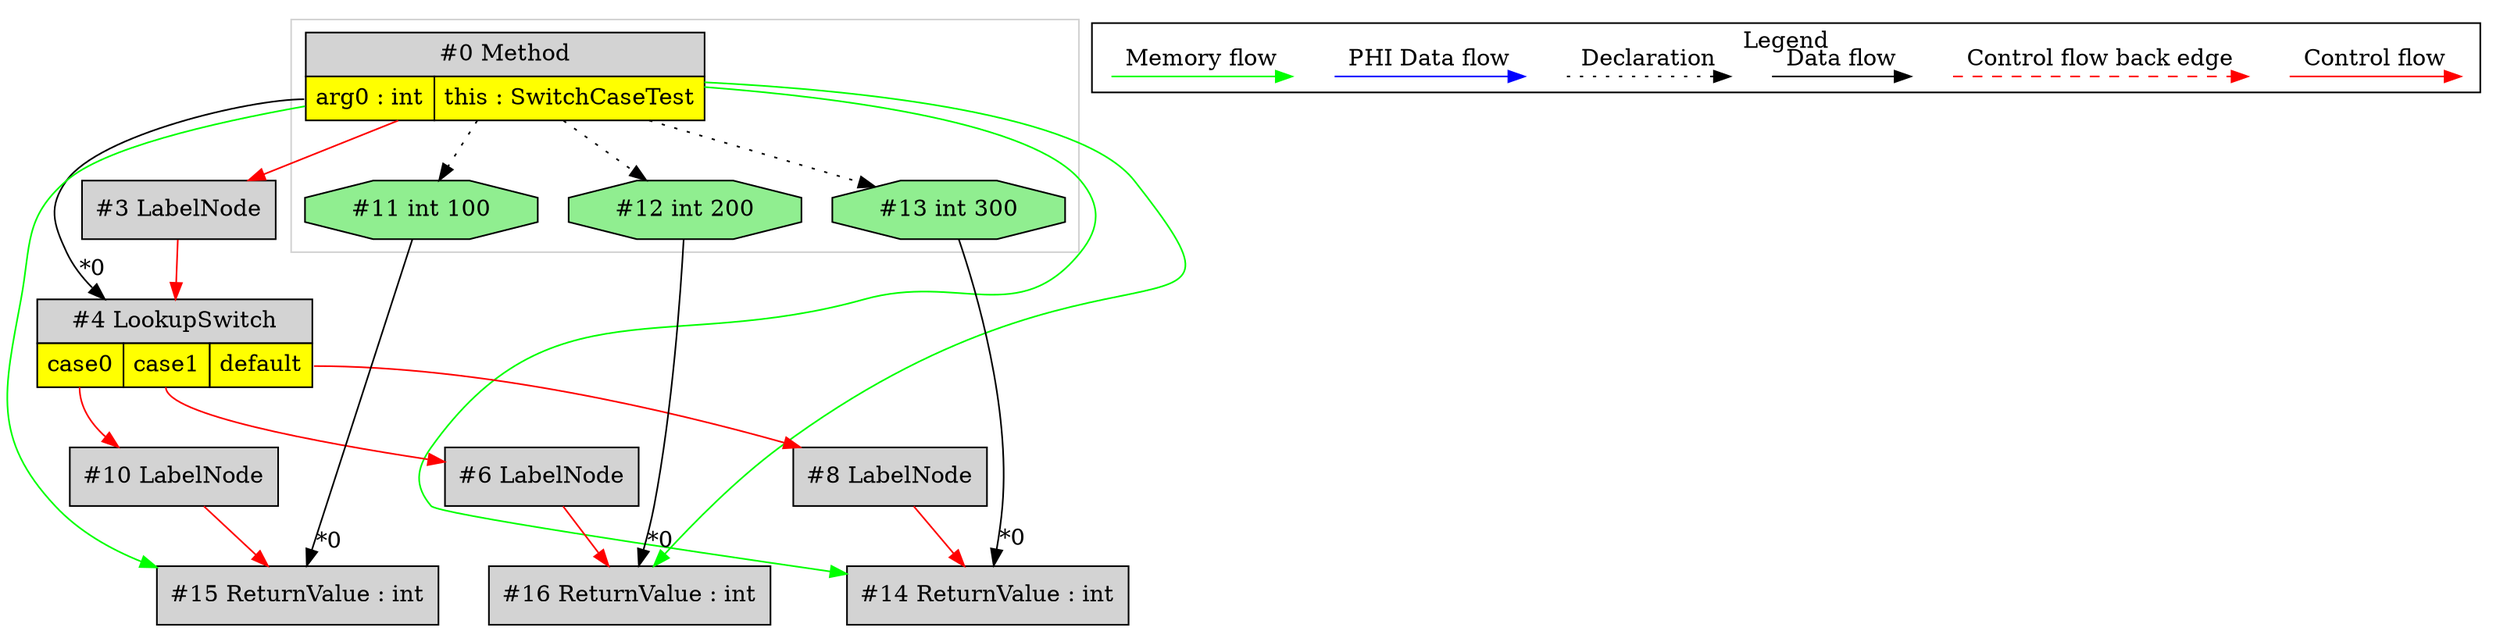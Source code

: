 digraph {
 ordering="in";
 node0[margin="0", label=<<table border="0" cellborder="1" cellspacing="0" cellpadding="5"><tr><td colspan="2">#0 Method</td></tr><tr><td port="prj1" bgcolor="yellow">arg0 : int</td><td port="prj2" bgcolor="yellow">this : SwitchCaseTest</td></tr></table>>,shape=none, fillcolor=lightgrey, style=filled];
 node3[label="#3 LabelNode",shape=box, fillcolor=lightgrey, style=filled];
 node0 -> node3[labeldistance=2, color=red, fontcolor=red];
 node4[margin="0", label=<<table border="0" cellborder="1" cellspacing="0" cellpadding="5"><tr><td colspan="3">#4 LookupSwitch</td></tr><tr><td port="prj9" bgcolor="yellow">case0</td><td port="prj5" bgcolor="yellow">case1</td><td port="prj7" bgcolor="yellow">default</td></tr></table>>,shape=none, fillcolor=lightgrey, style=filled];
 node0:prj1 -> node4[headlabel="*0", labeldistance=2];
 node3 -> node4[labeldistance=2, color=red, fontcolor=red];
 node10[label="#10 LabelNode",shape=box, fillcolor=lightgrey, style=filled];
 node4:prj9 -> node10[labeldistance=2, color=red, fontcolor=red];
 node15[label="#15 ReturnValue : int",shape=box, fillcolor=lightgrey, style=filled];
 node11 -> node15[headlabel="*0", labeldistance=2];
 node10 -> node15[labeldistance=2, color=red, fontcolor=red];
 node0 -> node15[labeldistance=2, color=green, constraint=false];
 node11[label="#11 int 100",shape=octagon, fillcolor=lightgreen, style=filled];
 node0 -> node11[style=dotted];
 node8[label="#8 LabelNode",shape=box, fillcolor=lightgrey, style=filled];
 node4:prj7 -> node8[labeldistance=2, color=red, fontcolor=red];
 node14[label="#14 ReturnValue : int",shape=box, fillcolor=lightgrey, style=filled];
 node13 -> node14[headlabel="*0", labeldistance=2];
 node8 -> node14[labeldistance=2, color=red, fontcolor=red];
 node0 -> node14[labeldistance=2, color=green, constraint=false];
 node13[label="#13 int 300",shape=octagon, fillcolor=lightgreen, style=filled];
 node0 -> node13[style=dotted];
 node6[label="#6 LabelNode",shape=box, fillcolor=lightgrey, style=filled];
 node4:prj5 -> node6[labeldistance=2, color=red, fontcolor=red];
 node16[label="#16 ReturnValue : int",shape=box, fillcolor=lightgrey, style=filled];
 node12 -> node16[headlabel="*0", labeldistance=2];
 node6 -> node16[labeldistance=2, color=red, fontcolor=red];
 node0 -> node16[labeldistance=2, color=green, constraint=false];
 node12[label="#12 int 200",shape=octagon, fillcolor=lightgreen, style=filled];
 node0 -> node12[style=dotted];
 subgraph cluster_0 {
  color=lightgray;
  node0;
  node11;
  node12;
  node13;
 }
 subgraph cluster_000 {
  label = "Legend";
  node [shape=point]
  {
   rank=same;
   c0 [style = invis];
   c1 [style = invis];
   c2 [style = invis];
   c3 [style = invis];
   d0 [style = invis];
   d1 [style = invis];
   d2 [style = invis];
   d3 [style = invis];
   d4 [style = invis];
   d5 [style = invis];
   d6 [style = invis];
   d7 [style = invis];
  }
  c0 -> c1 [label="Control flow", style=solid, color=red]
  c2 -> c3 [label="Control flow back edge", style=dashed, color=red]
  d0 -> d1 [label="Data flow"]
  d2 -> d3 [label="Declaration", style=dotted]
  d4 -> d5 [label="PHI Data flow", color=blue]
  d6 -> d7 [label="Memory flow", color=green]
 }

}
